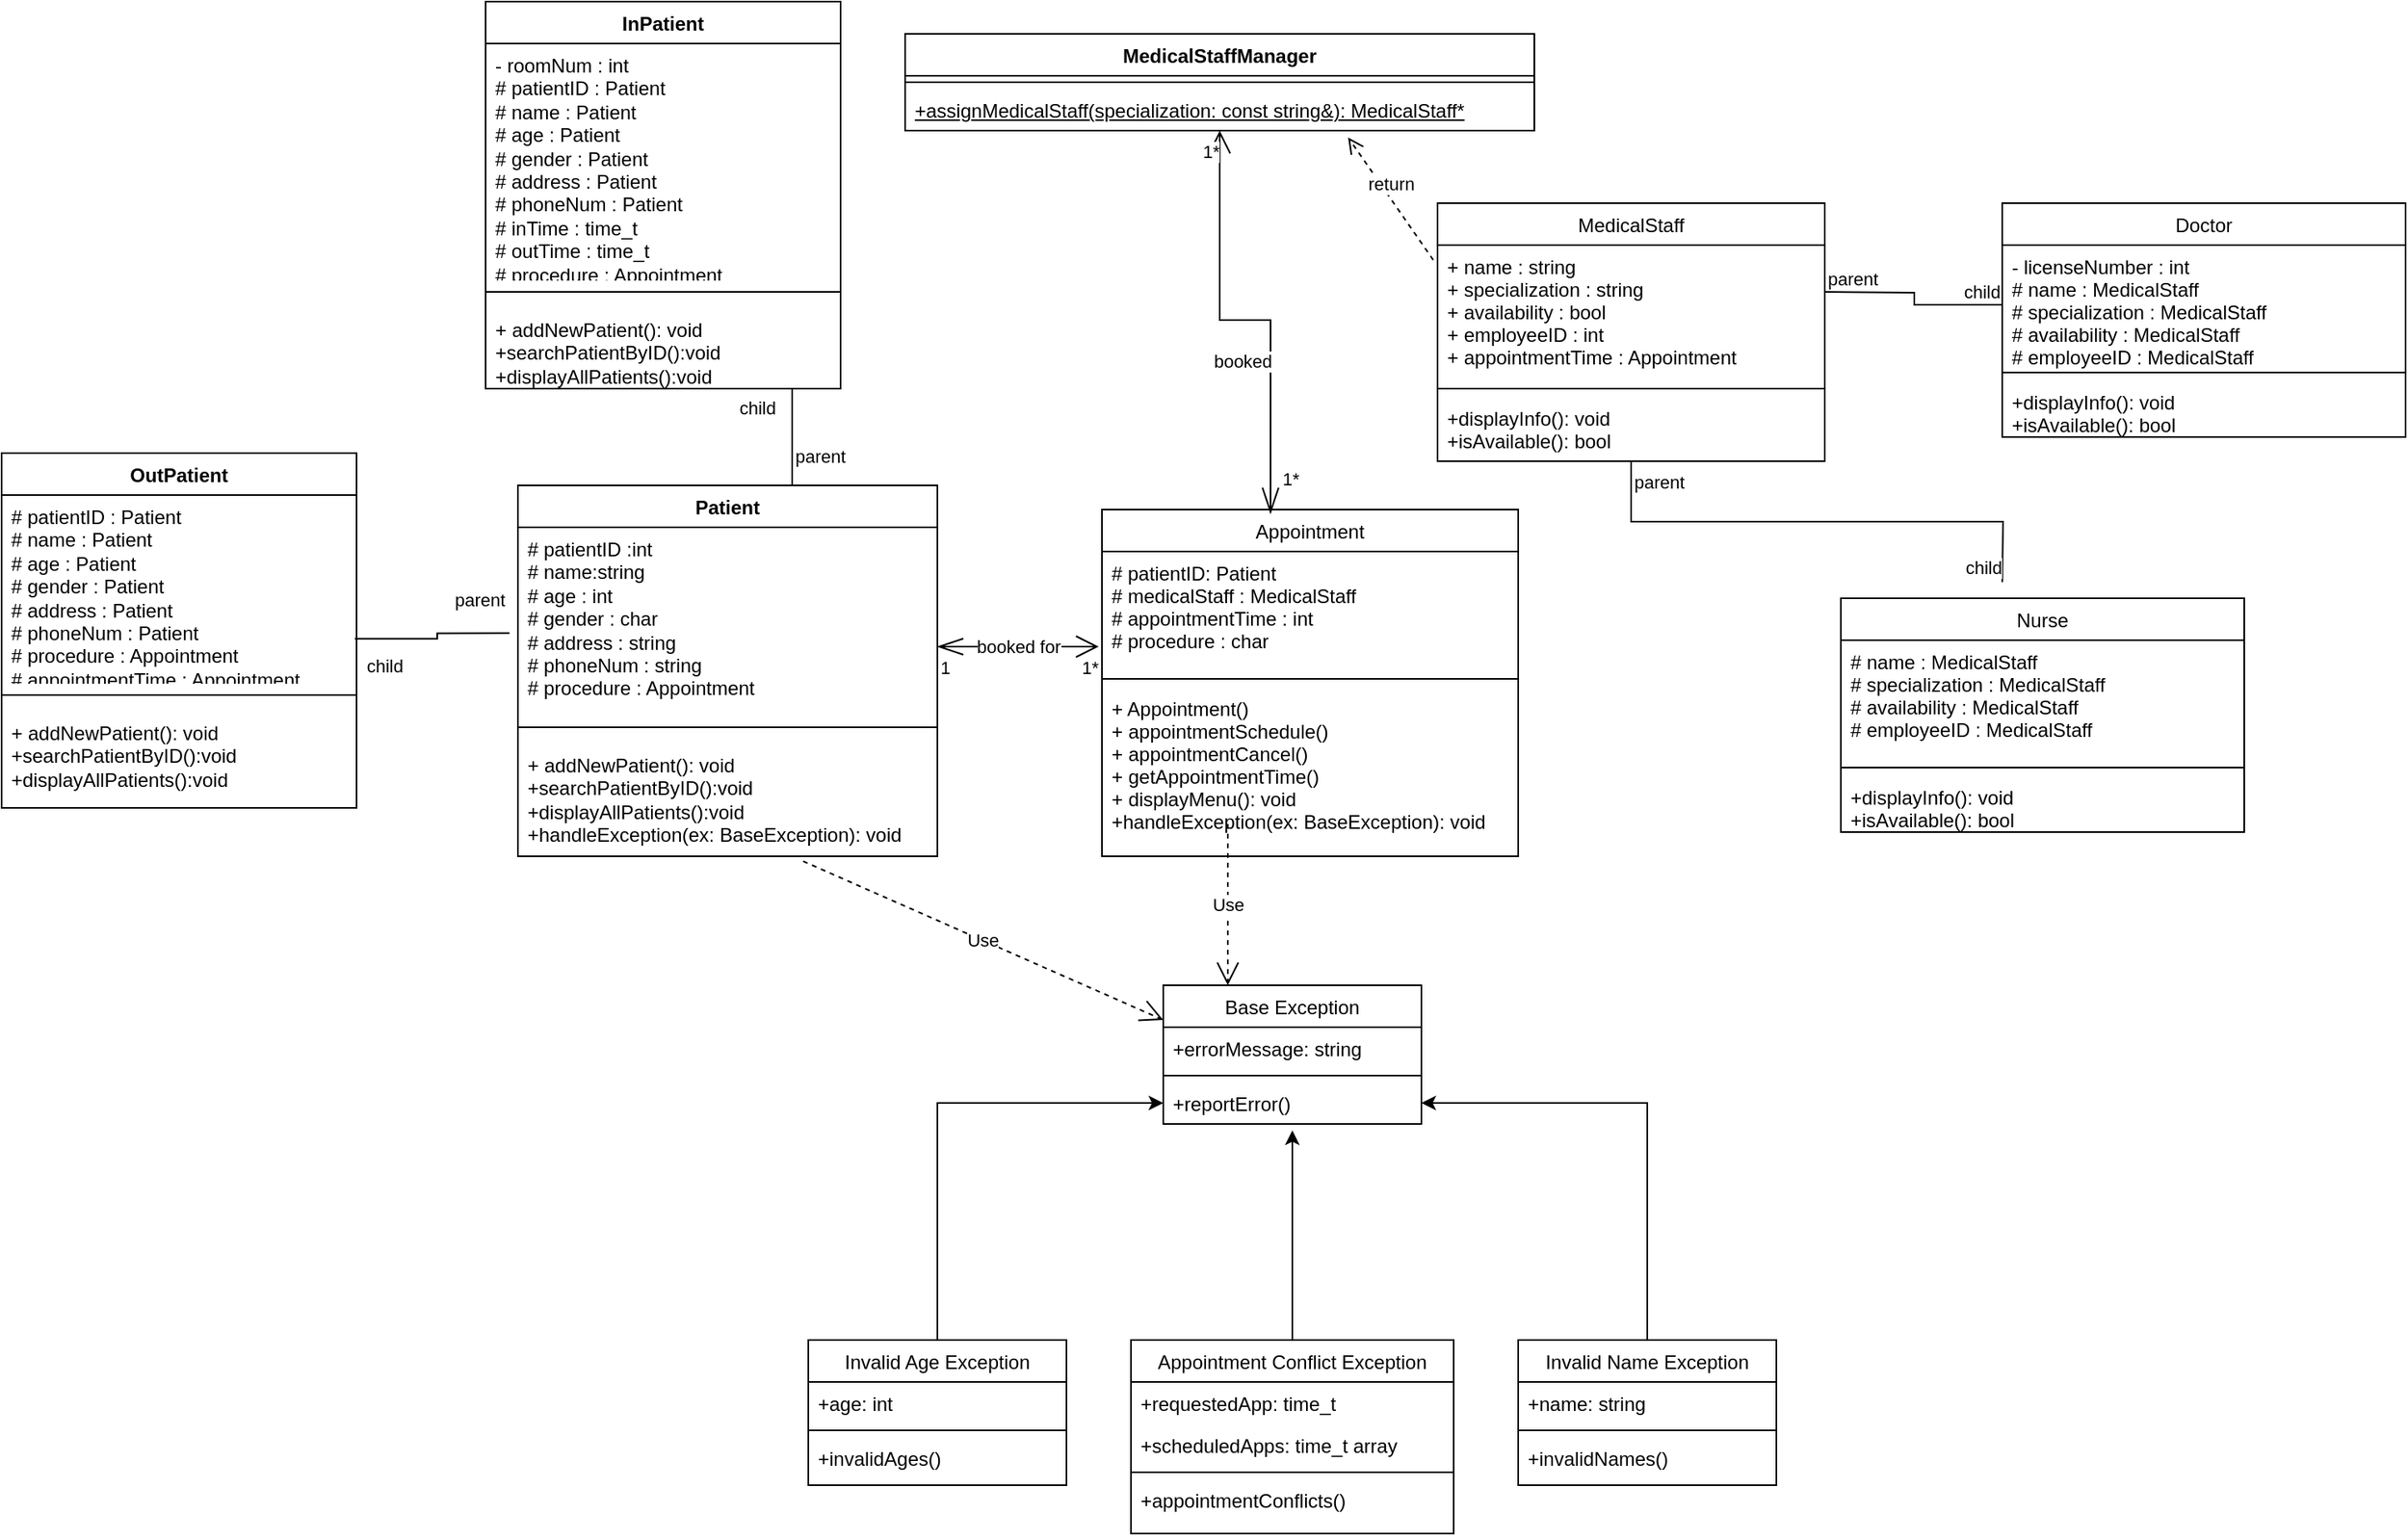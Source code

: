 <mxfile version="23.1.5" type="device">
  <diagram id="C5RBs43oDa-KdzZeNtuy" name="Page-1">
    <mxGraphModel dx="1557" dy="1628" grid="1" gridSize="10" guides="1" tooltips="1" connect="1" arrows="1" fold="1" page="1" pageScale="1" pageWidth="827" pageHeight="1169" math="0" shadow="0">
      <root>
        <mxCell id="WIyWlLk6GJQsqaUBKTNV-0" />
        <mxCell id="WIyWlLk6GJQsqaUBKTNV-1" parent="WIyWlLk6GJQsqaUBKTNV-0" />
        <mxCell id="pVDhuzZivV2IhxnrQfgO-16" style="edgeStyle=orthogonalEdgeStyle;rounded=0;orthogonalLoop=1;jettySize=auto;html=1;" parent="WIyWlLk6GJQsqaUBKTNV-1" source="zkfFHV4jXpPFQw0GAbJ--6" edge="1">
          <mxGeometry relative="1" as="geometry">
            <mxPoint x="40" y="50" as="targetPoint" />
          </mxGeometry>
        </mxCell>
        <mxCell id="zkfFHV4jXpPFQw0GAbJ--6" value="Appointment Conflict Exception" style="swimlane;fontStyle=0;align=center;verticalAlign=top;childLayout=stackLayout;horizontal=1;startSize=26;horizontalStack=0;resizeParent=1;resizeLast=0;collapsible=1;marginBottom=0;rounded=0;shadow=0;strokeWidth=1;" parent="WIyWlLk6GJQsqaUBKTNV-1" vertex="1">
          <mxGeometry x="-60" y="180" width="200" height="120" as="geometry">
            <mxRectangle x="130" y="380" width="160" height="26" as="alternateBounds" />
          </mxGeometry>
        </mxCell>
        <mxCell id="zkfFHV4jXpPFQw0GAbJ--7" value="+requestedApp: time_t" style="text;align=left;verticalAlign=top;spacingLeft=4;spacingRight=4;overflow=hidden;rotatable=0;points=[[0,0.5],[1,0.5]];portConstraint=eastwest;" parent="zkfFHV4jXpPFQw0GAbJ--6" vertex="1">
          <mxGeometry y="26" width="200" height="26" as="geometry" />
        </mxCell>
        <mxCell id="zkfFHV4jXpPFQw0GAbJ--8" value="+scheduledApps: time_t array" style="text;align=left;verticalAlign=top;spacingLeft=4;spacingRight=4;overflow=hidden;rotatable=0;points=[[0,0.5],[1,0.5]];portConstraint=eastwest;rounded=0;shadow=0;html=0;" parent="zkfFHV4jXpPFQw0GAbJ--6" vertex="1">
          <mxGeometry y="52" width="200" height="26" as="geometry" />
        </mxCell>
        <mxCell id="zkfFHV4jXpPFQw0GAbJ--9" value="" style="line;html=1;strokeWidth=1;align=left;verticalAlign=middle;spacingTop=-1;spacingLeft=3;spacingRight=3;rotatable=0;labelPosition=right;points=[];portConstraint=eastwest;" parent="zkfFHV4jXpPFQw0GAbJ--6" vertex="1">
          <mxGeometry y="78" width="200" height="8" as="geometry" />
        </mxCell>
        <mxCell id="zkfFHV4jXpPFQw0GAbJ--10" value="+appointmentConflicts()" style="text;align=left;verticalAlign=top;spacingLeft=4;spacingRight=4;overflow=hidden;rotatable=0;points=[[0,0.5],[1,0.5]];portConstraint=eastwest;fontStyle=0" parent="zkfFHV4jXpPFQw0GAbJ--6" vertex="1">
          <mxGeometry y="86" width="200" height="34" as="geometry" />
        </mxCell>
        <mxCell id="pVDhuzZivV2IhxnrQfgO-15" style="edgeStyle=orthogonalEdgeStyle;rounded=0;orthogonalLoop=1;jettySize=auto;html=1;entryX=1;entryY=0.5;entryDx=0;entryDy=0;" parent="WIyWlLk6GJQsqaUBKTNV-1" source="zkfFHV4jXpPFQw0GAbJ--13" target="zkfFHV4jXpPFQw0GAbJ--24" edge="1">
          <mxGeometry relative="1" as="geometry" />
        </mxCell>
        <mxCell id="zkfFHV4jXpPFQw0GAbJ--13" value="Invalid Name Exception" style="swimlane;fontStyle=0;align=center;verticalAlign=top;childLayout=stackLayout;horizontal=1;startSize=26;horizontalStack=0;resizeParent=1;resizeLast=0;collapsible=1;marginBottom=0;rounded=0;shadow=0;strokeWidth=1;" parent="WIyWlLk6GJQsqaUBKTNV-1" vertex="1">
          <mxGeometry x="180" y="180" width="160" height="90" as="geometry">
            <mxRectangle x="340" y="380" width="170" height="26" as="alternateBounds" />
          </mxGeometry>
        </mxCell>
        <mxCell id="zkfFHV4jXpPFQw0GAbJ--14" value="+name: string" style="text;align=left;verticalAlign=top;spacingLeft=4;spacingRight=4;overflow=hidden;rotatable=0;points=[[0,0.5],[1,0.5]];portConstraint=eastwest;" parent="zkfFHV4jXpPFQw0GAbJ--13" vertex="1">
          <mxGeometry y="26" width="160" height="26" as="geometry" />
        </mxCell>
        <mxCell id="zkfFHV4jXpPFQw0GAbJ--15" value="" style="line;html=1;strokeWidth=1;align=left;verticalAlign=middle;spacingTop=-1;spacingLeft=3;spacingRight=3;rotatable=0;labelPosition=right;points=[];portConstraint=eastwest;" parent="zkfFHV4jXpPFQw0GAbJ--13" vertex="1">
          <mxGeometry y="52" width="160" height="8" as="geometry" />
        </mxCell>
        <mxCell id="pVDhuzZivV2IhxnrQfgO-19" value="+invalidNames()" style="text;align=left;verticalAlign=top;spacingLeft=4;spacingRight=4;overflow=hidden;rotatable=0;points=[[0,0.5],[1,0.5]];portConstraint=eastwest;" parent="zkfFHV4jXpPFQw0GAbJ--13" vertex="1">
          <mxGeometry y="60" width="160" height="26" as="geometry" />
        </mxCell>
        <mxCell id="zkfFHV4jXpPFQw0GAbJ--17" value="Base Exception" style="swimlane;fontStyle=0;align=center;verticalAlign=top;childLayout=stackLayout;horizontal=1;startSize=26;horizontalStack=0;resizeParent=1;resizeLast=0;collapsible=1;marginBottom=0;rounded=0;shadow=0;strokeWidth=1;" parent="WIyWlLk6GJQsqaUBKTNV-1" vertex="1">
          <mxGeometry x="-40" y="-40" width="160" height="86" as="geometry">
            <mxRectangle x="550" y="140" width="160" height="26" as="alternateBounds" />
          </mxGeometry>
        </mxCell>
        <mxCell id="zkfFHV4jXpPFQw0GAbJ--18" value="+errorMessage: string" style="text;align=left;verticalAlign=top;spacingLeft=4;spacingRight=4;overflow=hidden;rotatable=0;points=[[0,0.5],[1,0.5]];portConstraint=eastwest;" parent="zkfFHV4jXpPFQw0GAbJ--17" vertex="1">
          <mxGeometry y="26" width="160" height="26" as="geometry" />
        </mxCell>
        <mxCell id="zkfFHV4jXpPFQw0GAbJ--23" value="" style="line;html=1;strokeWidth=1;align=left;verticalAlign=middle;spacingTop=-1;spacingLeft=3;spacingRight=3;rotatable=0;labelPosition=right;points=[];portConstraint=eastwest;" parent="zkfFHV4jXpPFQw0GAbJ--17" vertex="1">
          <mxGeometry y="52" width="160" height="8" as="geometry" />
        </mxCell>
        <mxCell id="zkfFHV4jXpPFQw0GAbJ--24" value="+reportError()" style="text;align=left;verticalAlign=top;spacingLeft=4;spacingRight=4;overflow=hidden;rotatable=0;points=[[0,0.5],[1,0.5]];portConstraint=eastwest;" parent="zkfFHV4jXpPFQw0GAbJ--17" vertex="1">
          <mxGeometry y="60" width="160" height="26" as="geometry" />
        </mxCell>
        <mxCell id="pVDhuzZivV2IhxnrQfgO-14" style="edgeStyle=orthogonalEdgeStyle;rounded=0;orthogonalLoop=1;jettySize=auto;html=1;entryX=0;entryY=0.5;entryDx=0;entryDy=0;" parent="WIyWlLk6GJQsqaUBKTNV-1" source="pVDhuzZivV2IhxnrQfgO-0" target="zkfFHV4jXpPFQw0GAbJ--24" edge="1">
          <mxGeometry relative="1" as="geometry" />
        </mxCell>
        <mxCell id="pVDhuzZivV2IhxnrQfgO-0" value="Invalid Age Exception" style="swimlane;fontStyle=0;align=center;verticalAlign=top;childLayout=stackLayout;horizontal=1;startSize=26;horizontalStack=0;resizeParent=1;resizeLast=0;collapsible=1;marginBottom=0;rounded=0;shadow=0;strokeWidth=1;" parent="WIyWlLk6GJQsqaUBKTNV-1" vertex="1">
          <mxGeometry x="-260" y="180" width="160" height="90" as="geometry">
            <mxRectangle x="550" y="140" width="160" height="26" as="alternateBounds" />
          </mxGeometry>
        </mxCell>
        <mxCell id="pVDhuzZivV2IhxnrQfgO-1" value="+age: int" style="text;align=left;verticalAlign=top;spacingLeft=4;spacingRight=4;overflow=hidden;rotatable=0;points=[[0,0.5],[1,0.5]];portConstraint=eastwest;" parent="pVDhuzZivV2IhxnrQfgO-0" vertex="1">
          <mxGeometry y="26" width="160" height="26" as="geometry" />
        </mxCell>
        <mxCell id="pVDhuzZivV2IhxnrQfgO-6" value="" style="line;html=1;strokeWidth=1;align=left;verticalAlign=middle;spacingTop=-1;spacingLeft=3;spacingRight=3;rotatable=0;labelPosition=right;points=[];portConstraint=eastwest;" parent="pVDhuzZivV2IhxnrQfgO-0" vertex="1">
          <mxGeometry y="52" width="160" height="8" as="geometry" />
        </mxCell>
        <mxCell id="pVDhuzZivV2IhxnrQfgO-8" value="+invalidAges()" style="text;align=left;verticalAlign=top;spacingLeft=4;spacingRight=4;overflow=hidden;rotatable=0;points=[[0,0.5],[1,0.5]];portConstraint=eastwest;" parent="pVDhuzZivV2IhxnrQfgO-0" vertex="1">
          <mxGeometry y="60" width="160" height="26" as="geometry" />
        </mxCell>
        <mxCell id="nEIRYaqQRI4BNiX3jGfl-0" value="Appointment" style="swimlane;fontStyle=0;align=center;verticalAlign=top;childLayout=stackLayout;horizontal=1;startSize=26;horizontalStack=0;resizeParent=1;resizeLast=0;collapsible=1;marginBottom=0;rounded=0;shadow=0;strokeWidth=1;" parent="WIyWlLk6GJQsqaUBKTNV-1" vertex="1">
          <mxGeometry x="-78" y="-335" width="258" height="215" as="geometry">
            <mxRectangle x="230" y="140" width="160" height="26" as="alternateBounds" />
          </mxGeometry>
        </mxCell>
        <mxCell id="nEIRYaqQRI4BNiX3jGfl-1" value="# patientID: Patient&#xa;# medicalStaff : MedicalStaff&#xa;# appointmentTime : int&#xa;# procedure : char" style="text;align=left;verticalAlign=top;spacingLeft=4;spacingRight=4;overflow=hidden;rotatable=0;points=[[0,0.5],[1,0.5]];portConstraint=eastwest;" parent="nEIRYaqQRI4BNiX3jGfl-0" vertex="1">
          <mxGeometry y="26" width="258" height="74" as="geometry" />
        </mxCell>
        <mxCell id="nEIRYaqQRI4BNiX3jGfl-4" value="" style="line;html=1;strokeWidth=1;align=left;verticalAlign=middle;spacingTop=-1;spacingLeft=3;spacingRight=3;rotatable=0;labelPosition=right;points=[];portConstraint=eastwest;" parent="nEIRYaqQRI4BNiX3jGfl-0" vertex="1">
          <mxGeometry y="100" width="258" height="10" as="geometry" />
        </mxCell>
        <mxCell id="nEIRYaqQRI4BNiX3jGfl-5" value="+ Appointment()&#xa;+ appointmentSchedule()&#xa;+ appointmentCancel()&#xa;+ getAppointmentTime()&#xa;+ displayMenu(): void&#xa;+handleException(ex: BaseException): void&#xa;" style="text;align=left;verticalAlign=top;spacingLeft=4;spacingRight=4;overflow=hidden;rotatable=0;points=[[0,0.5],[1,0.5]];portConstraint=eastwest;" parent="nEIRYaqQRI4BNiX3jGfl-0" vertex="1">
          <mxGeometry y="110" width="258" height="2" as="geometry" />
        </mxCell>
        <mxCell id="nEIRYaqQRI4BNiX3jGfl-7" value="InPatient" style="swimlane;fontStyle=1;align=center;verticalAlign=top;childLayout=stackLayout;horizontal=1;startSize=26;horizontalStack=0;resizeParent=1;resizeParentMax=0;resizeLast=0;collapsible=1;marginBottom=0;whiteSpace=wrap;html=1;" parent="WIyWlLk6GJQsqaUBKTNV-1" vertex="1">
          <mxGeometry x="-460" y="-650" width="220" height="240" as="geometry" />
        </mxCell>
        <mxCell id="nEIRYaqQRI4BNiX3jGfl-8" value="- roomNum : int&lt;br&gt;# patientID : Patient&lt;div&gt;# name : Patient&lt;br&gt;&lt;/div&gt;&lt;div&gt;# age : Patient&lt;/div&gt;&lt;div&gt;# gender : Patient&lt;/div&gt;&lt;div&gt;# address : Patient&lt;/div&gt;&lt;div&gt;# phoneNum : Patient&lt;/div&gt;&lt;div&gt;# inTime : time_t&lt;/div&gt;&lt;div&gt;# outTime : time_t&lt;/div&gt;&lt;div&gt;# procedure : Appointment&lt;/div&gt;" style="text;strokeColor=none;fillColor=none;align=left;verticalAlign=top;spacingLeft=4;spacingRight=4;overflow=hidden;rotatable=0;points=[[0,0.5],[1,0.5]];portConstraint=eastwest;whiteSpace=wrap;html=1;" parent="nEIRYaqQRI4BNiX3jGfl-7" vertex="1">
          <mxGeometry y="26" width="220" height="144" as="geometry" />
        </mxCell>
        <mxCell id="nEIRYaqQRI4BNiX3jGfl-9" value="" style="line;strokeWidth=1;fillColor=none;align=left;verticalAlign=middle;spacingTop=-1;spacingLeft=3;spacingRight=3;rotatable=0;labelPosition=right;points=[];portConstraint=eastwest;strokeColor=inherit;" parent="nEIRYaqQRI4BNiX3jGfl-7" vertex="1">
          <mxGeometry y="170" width="220" height="20" as="geometry" />
        </mxCell>
        <mxCell id="nEIRYaqQRI4BNiX3jGfl-10" value="+ addNewPatient(): void&lt;br&gt;+searchPatientByID():void&lt;br&gt;+displayAllPatients():void" style="text;strokeColor=none;fillColor=none;align=left;verticalAlign=top;spacingLeft=4;spacingRight=4;overflow=hidden;rotatable=0;points=[[0,0.5],[1,0.5]];portConstraint=eastwest;whiteSpace=wrap;html=1;" parent="nEIRYaqQRI4BNiX3jGfl-7" vertex="1">
          <mxGeometry y="190" width="220" height="50" as="geometry" />
        </mxCell>
        <mxCell id="a1dZAmLXEZhek8mfnJCj-0" value="Patient" style="swimlane;fontStyle=1;align=center;verticalAlign=top;childLayout=stackLayout;horizontal=1;startSize=26;horizontalStack=0;resizeParent=1;resizeParentMax=0;resizeLast=0;collapsible=1;marginBottom=0;whiteSpace=wrap;html=1;" vertex="1" parent="WIyWlLk6GJQsqaUBKTNV-1">
          <mxGeometry x="-440" y="-350" width="260" height="230" as="geometry" />
        </mxCell>
        <mxCell id="a1dZAmLXEZhek8mfnJCj-1" value="# patientID :int&lt;br&gt;# name:string&lt;div&gt;&lt;div&gt;# age : int&lt;/div&gt;&lt;div&gt;# gender : char&lt;/div&gt;&lt;div&gt;# address : string&lt;/div&gt;&lt;div&gt;# phoneNum : string&lt;/div&gt;&lt;/div&gt;&lt;div&gt;# procedure : Appointment&lt;br&gt;&lt;/div&gt;" style="text;strokeColor=none;fillColor=none;align=left;verticalAlign=top;spacingLeft=4;spacingRight=4;overflow=hidden;rotatable=0;points=[[0,0.5],[1,0.5]];portConstraint=eastwest;whiteSpace=wrap;html=1;" vertex="1" parent="a1dZAmLXEZhek8mfnJCj-0">
          <mxGeometry y="26" width="260" height="114" as="geometry" />
        </mxCell>
        <mxCell id="a1dZAmLXEZhek8mfnJCj-2" value="" style="line;strokeWidth=1;fillColor=none;align=left;verticalAlign=middle;spacingTop=-1;spacingLeft=3;spacingRight=3;rotatable=0;labelPosition=right;points=[];portConstraint=eastwest;strokeColor=inherit;" vertex="1" parent="a1dZAmLXEZhek8mfnJCj-0">
          <mxGeometry y="140" width="260" height="20" as="geometry" />
        </mxCell>
        <mxCell id="a1dZAmLXEZhek8mfnJCj-3" value="+ addNewPatient(): void&lt;br&gt;+searchPatientByID():void&lt;br&gt;+displayAllPatients():void&lt;br&gt;+handleException(ex: BaseException): void" style="text;strokeColor=none;fillColor=none;align=left;verticalAlign=top;spacingLeft=4;spacingRight=4;overflow=hidden;rotatable=0;points=[[0,0.5],[1,0.5]];portConstraint=eastwest;whiteSpace=wrap;html=1;" vertex="1" parent="a1dZAmLXEZhek8mfnJCj-0">
          <mxGeometry y="160" width="260" height="70" as="geometry" />
        </mxCell>
        <mxCell id="a1dZAmLXEZhek8mfnJCj-4" value="OutPatient" style="swimlane;fontStyle=1;align=center;verticalAlign=top;childLayout=stackLayout;horizontal=1;startSize=26;horizontalStack=0;resizeParent=1;resizeParentMax=0;resizeLast=0;collapsible=1;marginBottom=0;whiteSpace=wrap;html=1;" vertex="1" parent="WIyWlLk6GJQsqaUBKTNV-1">
          <mxGeometry x="-760" y="-370" width="220" height="220" as="geometry" />
        </mxCell>
        <mxCell id="a1dZAmLXEZhek8mfnJCj-5" value="# patientID : Patient&lt;div&gt;# name : Patient&lt;br&gt;&lt;/div&gt;&lt;div&gt;# age : Patient&lt;/div&gt;&lt;div&gt;# gender : Patient&lt;/div&gt;&lt;div&gt;# address : Patient&lt;/div&gt;&lt;div&gt;# phoneNum : Patient&lt;/div&gt;&lt;div&gt;# procedure : Appointment&lt;/div&gt;&lt;div&gt;# appointmentTime : Appointment&lt;br&gt;&lt;/div&gt;" style="text;strokeColor=none;fillColor=none;align=left;verticalAlign=top;spacingLeft=4;spacingRight=4;overflow=hidden;rotatable=0;points=[[0,0.5],[1,0.5]];portConstraint=eastwest;whiteSpace=wrap;html=1;" vertex="1" parent="a1dZAmLXEZhek8mfnJCj-4">
          <mxGeometry y="26" width="220" height="114" as="geometry" />
        </mxCell>
        <mxCell id="a1dZAmLXEZhek8mfnJCj-6" value="" style="line;strokeWidth=1;fillColor=none;align=left;verticalAlign=middle;spacingTop=-1;spacingLeft=3;spacingRight=3;rotatable=0;labelPosition=right;points=[];portConstraint=eastwest;strokeColor=inherit;" vertex="1" parent="a1dZAmLXEZhek8mfnJCj-4">
          <mxGeometry y="140" width="220" height="20" as="geometry" />
        </mxCell>
        <mxCell id="a1dZAmLXEZhek8mfnJCj-7" value="+ addNewPatient(): void&lt;br&gt;+searchPatientByID():void&lt;br&gt;+displayAllPatients():void" style="text;strokeColor=none;fillColor=none;align=left;verticalAlign=top;spacingLeft=4;spacingRight=4;overflow=hidden;rotatable=0;points=[[0,0.5],[1,0.5]];portConstraint=eastwest;whiteSpace=wrap;html=1;" vertex="1" parent="a1dZAmLXEZhek8mfnJCj-4">
          <mxGeometry y="160" width="220" height="60" as="geometry" />
        </mxCell>
        <mxCell id="a1dZAmLXEZhek8mfnJCj-10" value="booked for" style="endArrow=open;html=1;endSize=12;startArrow=openThin;startSize=14;startFill=0;edgeStyle=orthogonalEdgeStyle;rounded=0;" edge="1" parent="WIyWlLk6GJQsqaUBKTNV-1">
          <mxGeometry relative="1" as="geometry">
            <mxPoint x="-180" y="-250" as="sourcePoint" />
            <mxPoint x="-80" y="-250" as="targetPoint" />
          </mxGeometry>
        </mxCell>
        <mxCell id="a1dZAmLXEZhek8mfnJCj-11" value="1" style="edgeLabel;resizable=0;html=1;align=left;verticalAlign=top;" connectable="0" vertex="1" parent="a1dZAmLXEZhek8mfnJCj-10">
          <mxGeometry x="-1" relative="1" as="geometry" />
        </mxCell>
        <mxCell id="a1dZAmLXEZhek8mfnJCj-12" value="1*" style="edgeLabel;resizable=0;html=1;align=right;verticalAlign=top;" connectable="0" vertex="1" parent="a1dZAmLXEZhek8mfnJCj-10">
          <mxGeometry x="1" relative="1" as="geometry" />
        </mxCell>
        <mxCell id="a1dZAmLXEZhek8mfnJCj-14" value="" style="endArrow=none;html=1;edgeStyle=orthogonalEdgeStyle;rounded=0;" edge="1" parent="WIyWlLk6GJQsqaUBKTNV-1">
          <mxGeometry relative="1" as="geometry">
            <mxPoint x="-270" y="-350" as="sourcePoint" />
            <mxPoint x="-270" y="-410" as="targetPoint" />
          </mxGeometry>
        </mxCell>
        <mxCell id="a1dZAmLXEZhek8mfnJCj-15" value="parent" style="edgeLabel;resizable=0;html=1;align=left;verticalAlign=bottom;" connectable="0" vertex="1" parent="a1dZAmLXEZhek8mfnJCj-14">
          <mxGeometry x="-1" relative="1" as="geometry">
            <mxPoint y="-10" as="offset" />
          </mxGeometry>
        </mxCell>
        <mxCell id="a1dZAmLXEZhek8mfnJCj-16" value="child" style="edgeLabel;resizable=0;html=1;align=right;verticalAlign=bottom;" connectable="0" vertex="1" parent="a1dZAmLXEZhek8mfnJCj-14">
          <mxGeometry x="1" relative="1" as="geometry">
            <mxPoint x="-10" y="20" as="offset" />
          </mxGeometry>
        </mxCell>
        <mxCell id="a1dZAmLXEZhek8mfnJCj-17" value="" style="endArrow=none;html=1;edgeStyle=orthogonalEdgeStyle;rounded=0;exitX=-0.02;exitY=0.576;exitDx=0;exitDy=0;exitPerimeter=0;entryX=0.995;entryY=0.782;entryDx=0;entryDy=0;entryPerimeter=0;" edge="1" parent="WIyWlLk6GJQsqaUBKTNV-1" source="a1dZAmLXEZhek8mfnJCj-1" target="a1dZAmLXEZhek8mfnJCj-5">
          <mxGeometry relative="1" as="geometry">
            <mxPoint x="-469" y="-260.29" as="sourcePoint" />
            <mxPoint x="-540" y="-260.29" as="targetPoint" />
          </mxGeometry>
        </mxCell>
        <mxCell id="a1dZAmLXEZhek8mfnJCj-18" value="parent" style="edgeLabel;resizable=0;html=1;align=left;verticalAlign=bottom;" connectable="0" vertex="1" parent="a1dZAmLXEZhek8mfnJCj-17">
          <mxGeometry x="-1" relative="1" as="geometry">
            <mxPoint x="-36" y="-12" as="offset" />
          </mxGeometry>
        </mxCell>
        <mxCell id="a1dZAmLXEZhek8mfnJCj-19" value="child" style="edgeLabel;resizable=0;html=1;align=right;verticalAlign=bottom;" connectable="0" vertex="1" parent="a1dZAmLXEZhek8mfnJCj-17">
          <mxGeometry x="1" relative="1" as="geometry">
            <mxPoint x="31" y="25" as="offset" />
          </mxGeometry>
        </mxCell>
        <mxCell id="a1dZAmLXEZhek8mfnJCj-21" value="MedicalStaff" style="swimlane;fontStyle=0;align=center;verticalAlign=top;childLayout=stackLayout;horizontal=1;startSize=26;horizontalStack=0;resizeParent=1;resizeLast=0;collapsible=1;marginBottom=0;rounded=0;shadow=0;strokeWidth=1;" vertex="1" parent="WIyWlLk6GJQsqaUBKTNV-1">
          <mxGeometry x="130" y="-525" width="240" height="160" as="geometry">
            <mxRectangle x="230" y="140" width="160" height="26" as="alternateBounds" />
          </mxGeometry>
        </mxCell>
        <mxCell id="a1dZAmLXEZhek8mfnJCj-22" value="+ name : string&#xa;+ specialization : string&#xa;+ availability : bool&#xa;+ employeeID : int&#xa;+ appointmentTime : Appointment" style="text;align=left;verticalAlign=top;spacingLeft=4;spacingRight=4;overflow=hidden;rotatable=0;points=[[0,0.5],[1,0.5]];portConstraint=eastwest;" vertex="1" parent="a1dZAmLXEZhek8mfnJCj-21">
          <mxGeometry y="26" width="240" height="84" as="geometry" />
        </mxCell>
        <mxCell id="a1dZAmLXEZhek8mfnJCj-23" value="" style="line;html=1;strokeWidth=1;align=left;verticalAlign=middle;spacingTop=-1;spacingLeft=3;spacingRight=3;rotatable=0;labelPosition=right;points=[];portConstraint=eastwest;" vertex="1" parent="a1dZAmLXEZhek8mfnJCj-21">
          <mxGeometry y="110" width="240" height="10" as="geometry" />
        </mxCell>
        <mxCell id="a1dZAmLXEZhek8mfnJCj-24" value="+displayInfo(): void &#xa;+isAvailable(): bool " style="text;align=left;verticalAlign=top;spacingLeft=4;spacingRight=4;overflow=hidden;rotatable=0;points=[[0,0.5],[1,0.5]];portConstraint=eastwest;" vertex="1" parent="a1dZAmLXEZhek8mfnJCj-21">
          <mxGeometry y="120" width="240" height="40" as="geometry" />
        </mxCell>
        <mxCell id="a1dZAmLXEZhek8mfnJCj-29" value="Doctor" style="swimlane;fontStyle=0;align=center;verticalAlign=top;childLayout=stackLayout;horizontal=1;startSize=26;horizontalStack=0;resizeParent=1;resizeLast=0;collapsible=1;marginBottom=0;rounded=0;shadow=0;strokeWidth=1;" vertex="1" parent="WIyWlLk6GJQsqaUBKTNV-1">
          <mxGeometry x="480" y="-525" width="250" height="145" as="geometry">
            <mxRectangle x="230" y="140" width="160" height="26" as="alternateBounds" />
          </mxGeometry>
        </mxCell>
        <mxCell id="a1dZAmLXEZhek8mfnJCj-30" value="- licenseNumber : int&#xa;# name : MedicalStaff&#xa;# specialization : MedicalStaff&#xa;# availability : MedicalStaff&#xa;# employeeID : MedicalStaff" style="text;align=left;verticalAlign=top;spacingLeft=4;spacingRight=4;overflow=hidden;rotatable=0;points=[[0,0.5],[1,0.5]];portConstraint=eastwest;" vertex="1" parent="a1dZAmLXEZhek8mfnJCj-29">
          <mxGeometry y="26" width="250" height="74" as="geometry" />
        </mxCell>
        <mxCell id="a1dZAmLXEZhek8mfnJCj-31" value="" style="line;html=1;strokeWidth=1;align=left;verticalAlign=middle;spacingTop=-1;spacingLeft=3;spacingRight=3;rotatable=0;labelPosition=right;points=[];portConstraint=eastwest;" vertex="1" parent="a1dZAmLXEZhek8mfnJCj-29">
          <mxGeometry y="100" width="250" height="10" as="geometry" />
        </mxCell>
        <mxCell id="a1dZAmLXEZhek8mfnJCj-32" value="+displayInfo(): void &#xa;+isAvailable(): bool" style="text;align=left;verticalAlign=top;spacingLeft=4;spacingRight=4;overflow=hidden;rotatable=0;points=[[0,0.5],[1,0.5]];portConstraint=eastwest;" vertex="1" parent="a1dZAmLXEZhek8mfnJCj-29">
          <mxGeometry y="110" width="250" height="2" as="geometry" />
        </mxCell>
        <mxCell id="a1dZAmLXEZhek8mfnJCj-33" value="Nurse" style="swimlane;fontStyle=0;align=center;verticalAlign=top;childLayout=stackLayout;horizontal=1;startSize=26;horizontalStack=0;resizeParent=1;resizeLast=0;collapsible=1;marginBottom=0;rounded=0;shadow=0;strokeWidth=1;" vertex="1" parent="WIyWlLk6GJQsqaUBKTNV-1">
          <mxGeometry x="380" y="-280" width="250" height="145" as="geometry">
            <mxRectangle x="230" y="140" width="160" height="26" as="alternateBounds" />
          </mxGeometry>
        </mxCell>
        <mxCell id="a1dZAmLXEZhek8mfnJCj-34" value="# name : MedicalStaff&#xa;# specialization : MedicalStaff&#xa;# availability : MedicalStaff&#xa;# employeeID : MedicalStaff" style="text;align=left;verticalAlign=top;spacingLeft=4;spacingRight=4;overflow=hidden;rotatable=0;points=[[0,0.5],[1,0.5]];portConstraint=eastwest;" vertex="1" parent="a1dZAmLXEZhek8mfnJCj-33">
          <mxGeometry y="26" width="250" height="74" as="geometry" />
        </mxCell>
        <mxCell id="a1dZAmLXEZhek8mfnJCj-35" value="" style="line;html=1;strokeWidth=1;align=left;verticalAlign=middle;spacingTop=-1;spacingLeft=3;spacingRight=3;rotatable=0;labelPosition=right;points=[];portConstraint=eastwest;" vertex="1" parent="a1dZAmLXEZhek8mfnJCj-33">
          <mxGeometry y="100" width="250" height="10" as="geometry" />
        </mxCell>
        <mxCell id="a1dZAmLXEZhek8mfnJCj-36" value="+displayInfo(): void &#xa;+isAvailable(): bool" style="text;align=left;verticalAlign=top;spacingLeft=4;spacingRight=4;overflow=hidden;rotatable=0;points=[[0,0.5],[1,0.5]];portConstraint=eastwest;" vertex="1" parent="a1dZAmLXEZhek8mfnJCj-33">
          <mxGeometry y="110" width="250" height="2" as="geometry" />
        </mxCell>
        <mxCell id="a1dZAmLXEZhek8mfnJCj-37" value="booked" style="endArrow=open;html=1;endSize=12;startArrow=openThin;startSize=14;startFill=0;edgeStyle=orthogonalEdgeStyle;rounded=0;exitX=0.405;exitY=0.012;exitDx=0;exitDy=0;exitPerimeter=0;" edge="1" parent="WIyWlLk6GJQsqaUBKTNV-1" source="nEIRYaqQRI4BNiX3jGfl-0" target="a1dZAmLXEZhek8mfnJCj-46">
          <mxGeometry x="0.026" y="25" relative="1" as="geometry">
            <mxPoint x="-53" y="-430" as="sourcePoint" />
            <mxPoint y="-500" as="targetPoint" />
            <mxPoint as="offset" />
          </mxGeometry>
        </mxCell>
        <mxCell id="a1dZAmLXEZhek8mfnJCj-38" value="1*" style="edgeLabel;resizable=0;html=1;align=left;verticalAlign=top;" connectable="0" vertex="1" parent="a1dZAmLXEZhek8mfnJCj-37">
          <mxGeometry x="-1" relative="1" as="geometry">
            <mxPoint x="6" y="-35" as="offset" />
          </mxGeometry>
        </mxCell>
        <mxCell id="a1dZAmLXEZhek8mfnJCj-39" value="1*" style="edgeLabel;resizable=0;html=1;align=right;verticalAlign=top;" connectable="0" vertex="1" parent="a1dZAmLXEZhek8mfnJCj-37">
          <mxGeometry x="1" relative="1" as="geometry" />
        </mxCell>
        <mxCell id="a1dZAmLXEZhek8mfnJCj-40" value="" style="endArrow=none;html=1;edgeStyle=orthogonalEdgeStyle;rounded=0;entryX=0;entryY=0.5;entryDx=0;entryDy=0;" edge="1" parent="WIyWlLk6GJQsqaUBKTNV-1" target="a1dZAmLXEZhek8mfnJCj-30">
          <mxGeometry relative="1" as="geometry">
            <mxPoint x="370" y="-470" as="sourcePoint" />
            <mxPoint x="530" y="-470" as="targetPoint" />
          </mxGeometry>
        </mxCell>
        <mxCell id="a1dZAmLXEZhek8mfnJCj-41" value="parent" style="edgeLabel;resizable=0;html=1;align=left;verticalAlign=bottom;" connectable="0" vertex="1" parent="a1dZAmLXEZhek8mfnJCj-40">
          <mxGeometry x="-1" relative="1" as="geometry" />
        </mxCell>
        <mxCell id="a1dZAmLXEZhek8mfnJCj-42" value="child" style="edgeLabel;resizable=0;html=1;align=right;verticalAlign=bottom;" connectable="0" vertex="1" parent="a1dZAmLXEZhek8mfnJCj-40">
          <mxGeometry x="1" relative="1" as="geometry" />
        </mxCell>
        <mxCell id="a1dZAmLXEZhek8mfnJCj-43" value="" style="endArrow=none;html=1;edgeStyle=orthogonalEdgeStyle;rounded=0;exitX=0.5;exitY=1;exitDx=0;exitDy=0;" edge="1" parent="WIyWlLk6GJQsqaUBKTNV-1" source="a1dZAmLXEZhek8mfnJCj-21">
          <mxGeometry relative="1" as="geometry">
            <mxPoint x="320" y="-310" as="sourcePoint" />
            <mxPoint x="480" y="-290" as="targetPoint" />
          </mxGeometry>
        </mxCell>
        <mxCell id="a1dZAmLXEZhek8mfnJCj-44" value="parent" style="edgeLabel;resizable=0;html=1;align=left;verticalAlign=bottom;" connectable="0" vertex="1" parent="a1dZAmLXEZhek8mfnJCj-43">
          <mxGeometry x="-1" relative="1" as="geometry">
            <mxPoint y="21" as="offset" />
          </mxGeometry>
        </mxCell>
        <mxCell id="a1dZAmLXEZhek8mfnJCj-45" value="child" style="edgeLabel;resizable=0;html=1;align=right;verticalAlign=bottom;" connectable="0" vertex="1" parent="a1dZAmLXEZhek8mfnJCj-43">
          <mxGeometry x="1" relative="1" as="geometry" />
        </mxCell>
        <mxCell id="a1dZAmLXEZhek8mfnJCj-46" value="MedicalStaffManager" style="swimlane;fontStyle=1;align=center;verticalAlign=top;childLayout=stackLayout;horizontal=1;startSize=26;horizontalStack=0;resizeParent=1;resizeParentMax=0;resizeLast=0;collapsible=1;marginBottom=0;whiteSpace=wrap;html=1;" vertex="1" parent="WIyWlLk6GJQsqaUBKTNV-1">
          <mxGeometry x="-200" y="-630" width="390" height="60" as="geometry" />
        </mxCell>
        <mxCell id="a1dZAmLXEZhek8mfnJCj-48" value="" style="line;strokeWidth=1;fillColor=none;align=left;verticalAlign=middle;spacingTop=-1;spacingLeft=3;spacingRight=3;rotatable=0;labelPosition=right;points=[];portConstraint=eastwest;strokeColor=inherit;" vertex="1" parent="a1dZAmLXEZhek8mfnJCj-46">
          <mxGeometry y="26" width="390" height="8" as="geometry" />
        </mxCell>
        <mxCell id="a1dZAmLXEZhek8mfnJCj-49" value="&lt;u&gt;+assignMedicalStaff(specialization: const string&amp;amp;): MedicalStaff*&lt;/u&gt;" style="text;strokeColor=none;fillColor=none;align=left;verticalAlign=top;spacingLeft=4;spacingRight=4;overflow=hidden;rotatable=0;points=[[0,0.5],[1,0.5]];portConstraint=eastwest;whiteSpace=wrap;html=1;" vertex="1" parent="a1dZAmLXEZhek8mfnJCj-46">
          <mxGeometry y="34" width="390" height="26" as="geometry" />
        </mxCell>
        <mxCell id="a1dZAmLXEZhek8mfnJCj-50" value="return" style="html=1;verticalAlign=bottom;endArrow=open;dashed=1;endSize=8;curved=0;rounded=0;exitX=-0.011;exitY=0.11;exitDx=0;exitDy=0;exitPerimeter=0;entryX=0.704;entryY=1.162;entryDx=0;entryDy=0;entryPerimeter=0;" edge="1" parent="WIyWlLk6GJQsqaUBKTNV-1" source="a1dZAmLXEZhek8mfnJCj-22" target="a1dZAmLXEZhek8mfnJCj-49">
          <mxGeometry relative="1" as="geometry">
            <mxPoint x="110" y="-490" as="sourcePoint" />
            <mxPoint x="30" y="-490" as="targetPoint" />
          </mxGeometry>
        </mxCell>
        <mxCell id="a1dZAmLXEZhek8mfnJCj-51" value="Use" style="endArrow=open;endSize=12;dashed=1;html=1;rounded=0;entryX=0.25;entryY=0;entryDx=0;entryDy=0;" edge="1" parent="WIyWlLk6GJQsqaUBKTNV-1" target="zkfFHV4jXpPFQw0GAbJ--17">
          <mxGeometry width="160" relative="1" as="geometry">
            <mxPoint y="-140" as="sourcePoint" />
            <mxPoint x="90" y="-140" as="targetPoint" />
          </mxGeometry>
        </mxCell>
        <mxCell id="a1dZAmLXEZhek8mfnJCj-52" value="Use" style="endArrow=open;endSize=12;dashed=1;html=1;rounded=0;exitX=0.68;exitY=1.044;exitDx=0;exitDy=0;exitPerimeter=0;entryX=0;entryY=0.25;entryDx=0;entryDy=0;" edge="1" parent="WIyWlLk6GJQsqaUBKTNV-1" source="a1dZAmLXEZhek8mfnJCj-3" target="zkfFHV4jXpPFQw0GAbJ--17">
          <mxGeometry width="160" relative="1" as="geometry">
            <mxPoint x="-160" y="-140" as="sourcePoint" />
            <mxPoint y="-140" as="targetPoint" />
          </mxGeometry>
        </mxCell>
      </root>
    </mxGraphModel>
  </diagram>
</mxfile>
